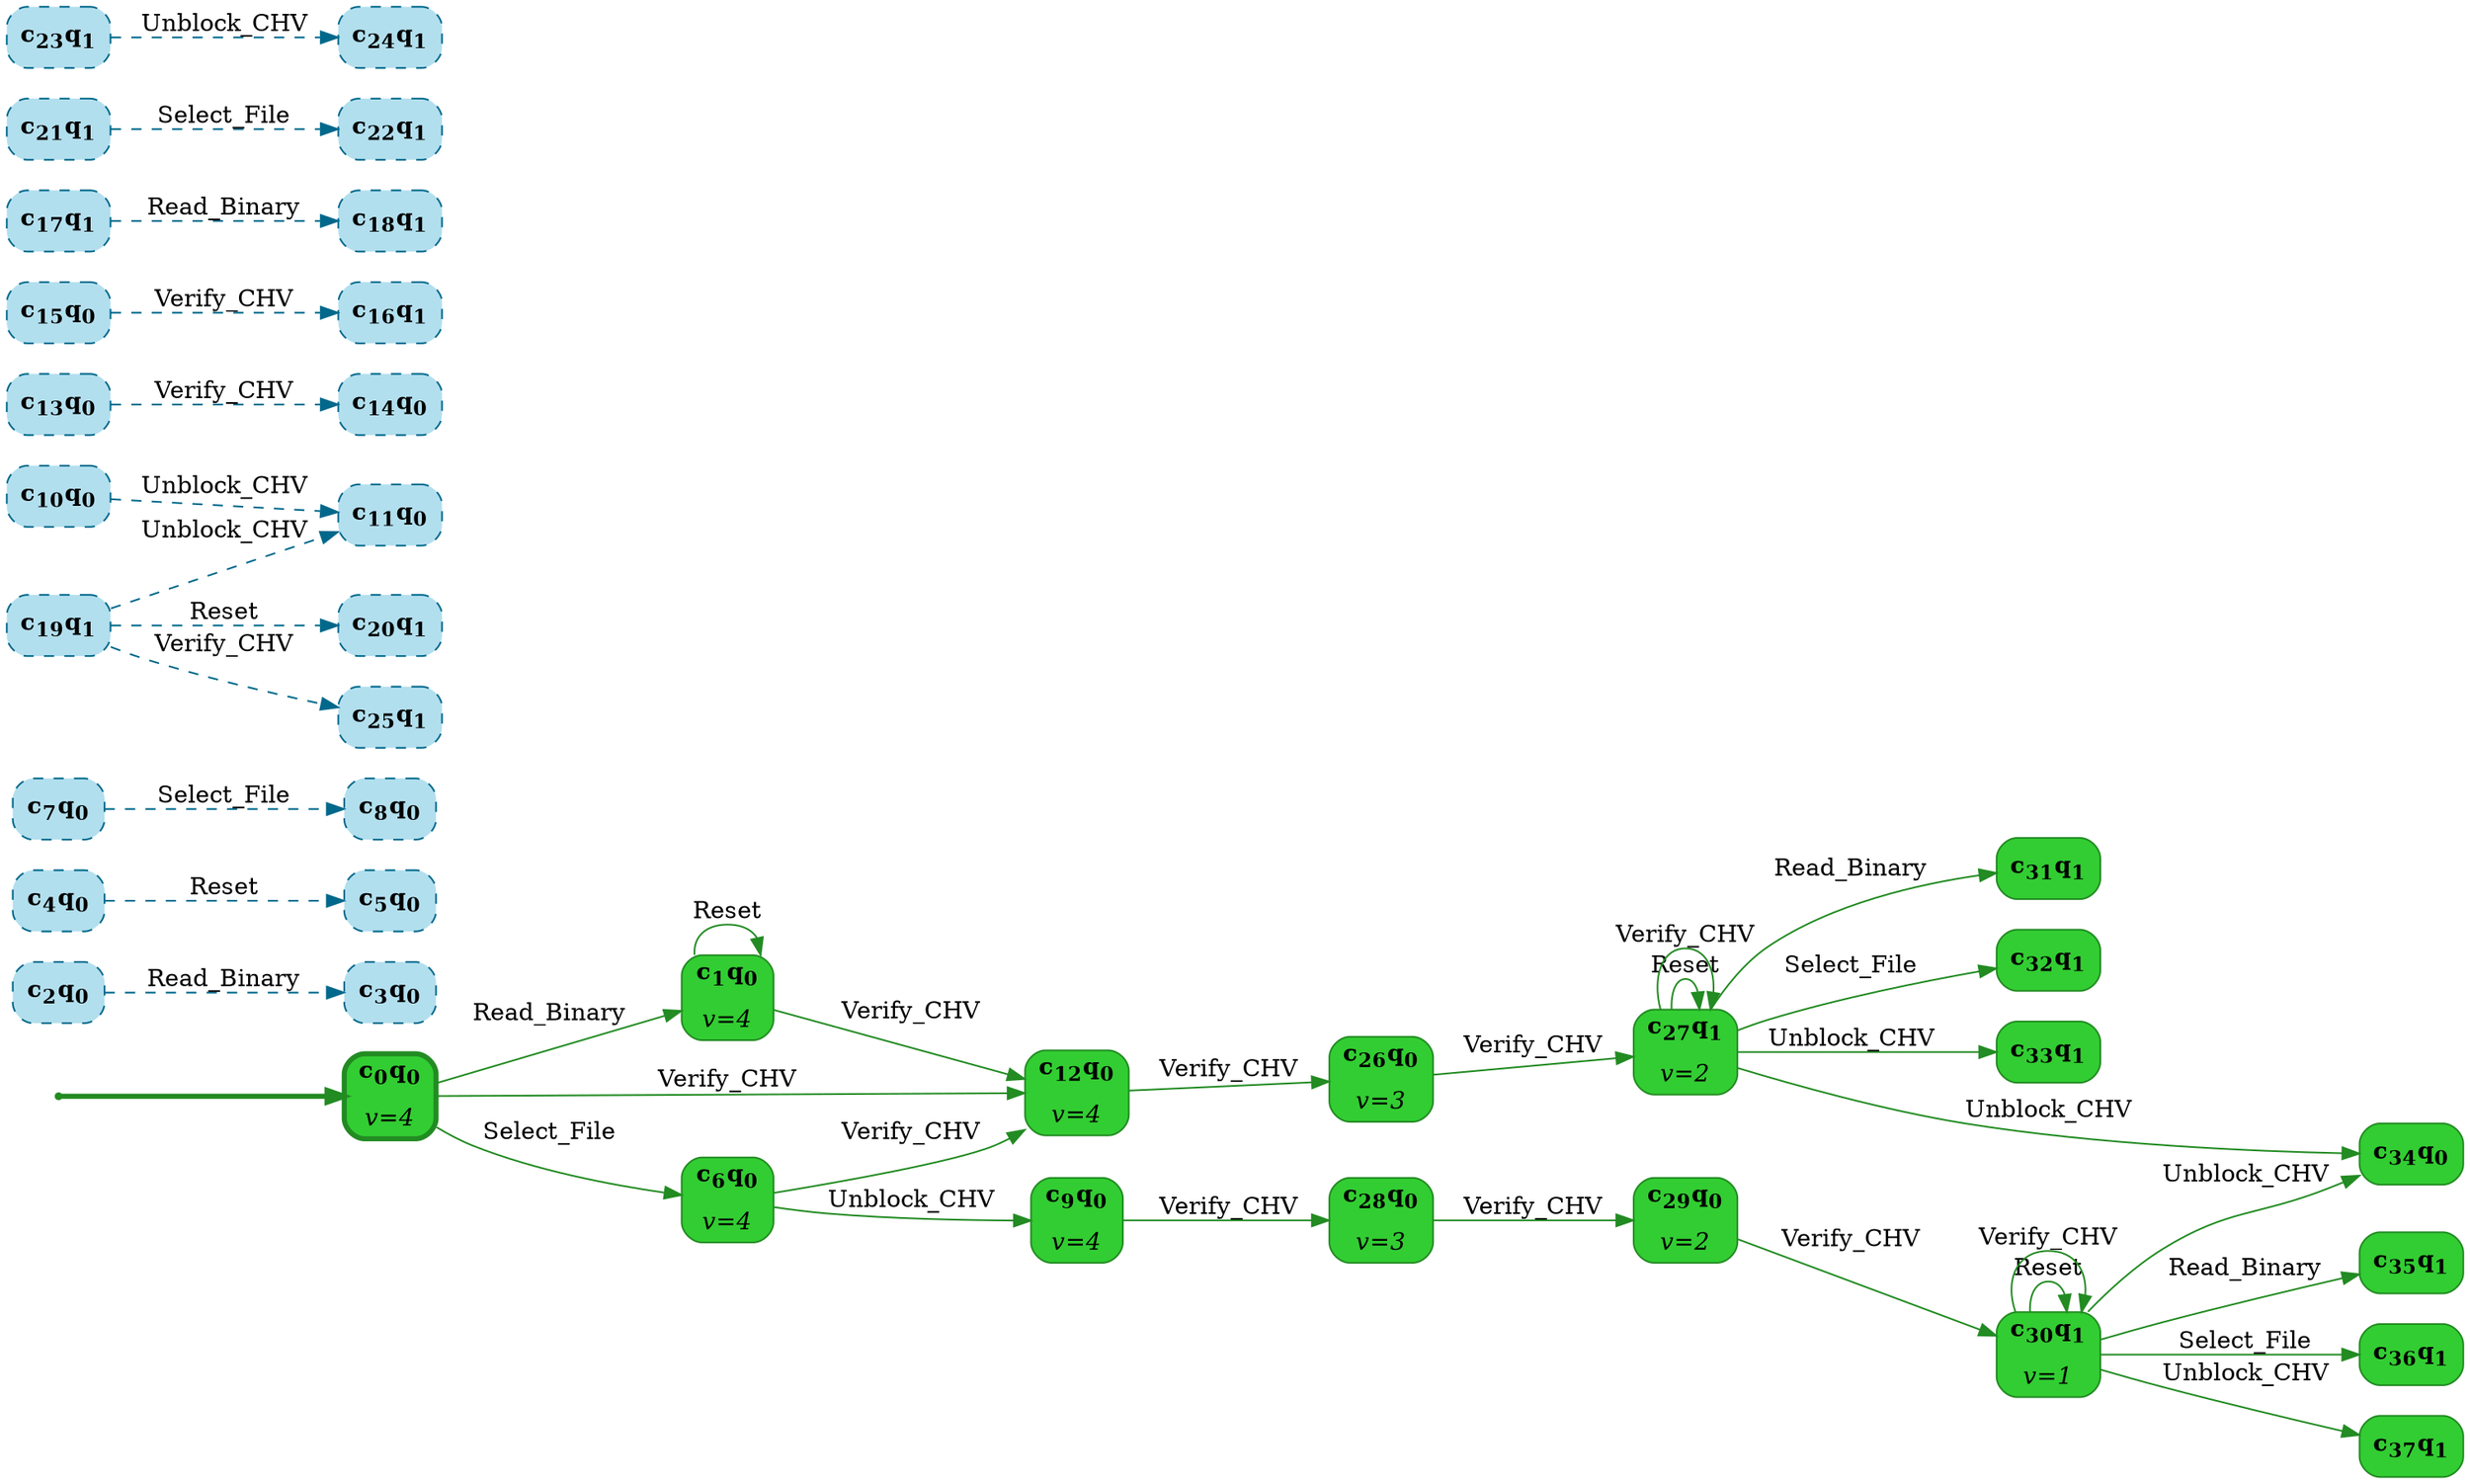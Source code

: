digraph g {

	rankdir="LR"

	__invisible__[shape="point", color="forestgreen"]
	c0q0[label=<<b>c<sub>0</sub>q<sub>0</sub></b><br/><br/><i>v=4</i>>, shape="box", style="rounded, filled", fillcolor="limegreen", color="forestgreen", penwidth=3] // Initial
	c1q0[label=<<b>c<sub>1</sub>q<sub>0</sub></b><br/><br/><i>v=4</i>>, shape="box", style="rounded, filled", fillcolor="limegreen", color="forestgreen"]
	c12q0[label=<<b>c<sub>12</sub>q<sub>0</sub></b><br/><br/><i>v=4</i>>, shape="box", style="rounded, filled", fillcolor="limegreen", color="forestgreen"]
	c26q0[label=<<b>c<sub>26</sub>q<sub>0</sub></b><br/><br/><i>v=3</i>>, shape="box", style="rounded, filled", fillcolor="limegreen", color="forestgreen"]
	c27q1[label=<<b>c<sub>27</sub>q<sub>1</sub></b><br/><br/><i>v=2</i>>, shape="box", style="rounded, filled", fillcolor="limegreen", color="forestgreen"]
	c31q1[label=<<b>c<sub>31</sub>q<sub>1</sub></b>>, shape="box", style="rounded, filled", fillcolor="limegreen", color="forestgreen"]
	c32q1[label=<<b>c<sub>32</sub>q<sub>1</sub></b>>, shape="box", style="rounded, filled", fillcolor="limegreen", color="forestgreen"]
	c33q1[label=<<b>c<sub>33</sub>q<sub>1</sub></b>>, shape="box", style="rounded, filled", fillcolor="limegreen", color="forestgreen"]
	c34q0[label=<<b>c<sub>34</sub>q<sub>0</sub></b>>, shape="box", style="rounded, filled", fillcolor="limegreen", color="forestgreen"]
	c6q0[label=<<b>c<sub>6</sub>q<sub>0</sub></b><br/><br/><i>v=4</i>>, shape="box", style="rounded, filled", fillcolor="limegreen", color="forestgreen"]
	c9q0[label=<<b>c<sub>9</sub>q<sub>0</sub></b><br/><br/><i>v=4</i>>, shape="box", style="rounded, filled", fillcolor="limegreen", color="forestgreen"]
	c28q0[label=<<b>c<sub>28</sub>q<sub>0</sub></b><br/><br/><i>v=3</i>>, shape="box", style="rounded, filled", fillcolor="limegreen", color="forestgreen"]
	c29q0[label=<<b>c<sub>29</sub>q<sub>0</sub></b><br/><br/><i>v=2</i>>, shape="box", style="rounded, filled", fillcolor="limegreen", color="forestgreen"]
	c30q1[label=<<b>c<sub>30</sub>q<sub>1</sub></b><br/><br/><i>v=1</i>>, shape="box", style="rounded, filled", fillcolor="limegreen", color="forestgreen"]
	c35q1[label=<<b>c<sub>35</sub>q<sub>1</sub></b>>, shape="box", style="rounded, filled", fillcolor="limegreen", color="forestgreen"]
	c36q1[label=<<b>c<sub>36</sub>q<sub>1</sub></b>>, shape="box", style="rounded, filled", fillcolor="limegreen", color="forestgreen"]
	c37q1[label=<<b>c<sub>37</sub>q<sub>1</sub></b>>, shape="box", style="rounded, filled", fillcolor="limegreen", color="forestgreen"]
	c2q0[label=<<b>c<sub>2</sub>q<sub>0</sub></b>>, shape="box", style="rounded, filled, dashed", fillcolor="lightblue2", color="deepskyblue4"]
	c3q0[label=<<b>c<sub>3</sub>q<sub>0</sub></b>>, shape="box", style="rounded, filled, dashed", fillcolor="lightblue2", color="deepskyblue4"]
	c4q0[label=<<b>c<sub>4</sub>q<sub>0</sub></b>>, shape="box", style="rounded, filled, dashed", fillcolor="lightblue2", color="deepskyblue4"]
	c5q0[label=<<b>c<sub>5</sub>q<sub>0</sub></b>>, shape="box", style="rounded, filled, dashed", fillcolor="lightblue2", color="deepskyblue4"]
	c7q0[label=<<b>c<sub>7</sub>q<sub>0</sub></b>>, shape="box", style="rounded, filled, dashed", fillcolor="lightblue2", color="deepskyblue4"]
	c8q0[label=<<b>c<sub>8</sub>q<sub>0</sub></b>>, shape="box", style="rounded, filled, dashed", fillcolor="lightblue2", color="deepskyblue4"]
	c10q0[label=<<b>c<sub>10</sub>q<sub>0</sub></b>>, shape="box", style="rounded, filled, dashed", fillcolor="lightblue2", color="deepskyblue4"]
	c11q0[label=<<b>c<sub>11</sub>q<sub>0</sub></b>>, shape="box", style="rounded, filled, dashed", fillcolor="lightblue2", color="deepskyblue4"]
	c13q0[label=<<b>c<sub>13</sub>q<sub>0</sub></b>>, shape="box", style="rounded, filled, dashed", fillcolor="lightblue2", color="deepskyblue4"]
	c14q0[label=<<b>c<sub>14</sub>q<sub>0</sub></b>>, shape="box", style="rounded, filled, dashed", fillcolor="lightblue2", color="deepskyblue4"]
	c15q0[label=<<b>c<sub>15</sub>q<sub>0</sub></b>>, shape="box", style="rounded, filled, dashed", fillcolor="lightblue2", color="deepskyblue4"]
	c16q1[label=<<b>c<sub>16</sub>q<sub>1</sub></b>>, shape="box", style="rounded, filled, dashed", fillcolor="lightblue2", color="deepskyblue4"]
	c17q1[label=<<b>c<sub>17</sub>q<sub>1</sub></b>>, shape="box", style="rounded, filled, dashed", fillcolor="lightblue2", color="deepskyblue4"]
	c18q1[label=<<b>c<sub>18</sub>q<sub>1</sub></b>>, shape="box", style="rounded, filled, dashed", fillcolor="lightblue2", color="deepskyblue4"]
	c19q1[label=<<b>c<sub>19</sub>q<sub>1</sub></b>>, shape="box", style="rounded, filled, dashed", fillcolor="lightblue2", color="deepskyblue4"]
	c20q1[label=<<b>c<sub>20</sub>q<sub>1</sub></b>>, shape="box", style="rounded, filled, dashed", fillcolor="lightblue2", color="deepskyblue4"]
	c21q1[label=<<b>c<sub>21</sub>q<sub>1</sub></b>>, shape="box", style="rounded, filled, dashed", fillcolor="lightblue2", color="deepskyblue4"]
	c22q1[label=<<b>c<sub>22</sub>q<sub>1</sub></b>>, shape="box", style="rounded, filled, dashed", fillcolor="lightblue2", color="deepskyblue4"]
	c23q1[label=<<b>c<sub>23</sub>q<sub>1</sub></b>>, shape="box", style="rounded, filled, dashed", fillcolor="lightblue2", color="deepskyblue4"]
	c24q1[label=<<b>c<sub>24</sub>q<sub>1</sub></b>>, shape="box", style="rounded, filled, dashed", fillcolor="lightblue2", color="deepskyblue4"]
	c25q1[label=<<b>c<sub>25</sub>q<sub>1</sub></b>>, shape="box", style="rounded, filled, dashed", fillcolor="lightblue2", color="deepskyblue4"]

	__invisible__ -> c0q0[penwidth=3, color="forestgreen"]
	c0q0 -> c1q0[label=<Read_Binary>, color="forestgreen"]
	c1q0 -> c1q0[label=<Reset>, color="forestgreen"]
	c1q0 -> c12q0[label=<Verify_CHV>, color="forestgreen"]
	c12q0 -> c26q0[label=<Verify_CHV>, color="forestgreen"]
	c26q0 -> c27q1[label=<Verify_CHV>, color="forestgreen"]
	c27q1 -> c31q1[label=<Read_Binary>, color="forestgreen"]
	c27q1 -> c27q1[label=<Reset>, color="forestgreen"]
	c27q1 -> c32q1[label=<Select_File>, color="forestgreen"]
	c27q1 -> c33q1[label=<Unblock_CHV>, color="forestgreen"]
	c27q1 -> c34q0[label=<Unblock_CHV>, color="forestgreen"]
	c27q1 -> c27q1[label=<Verify_CHV>, color="forestgreen"]
	c0q0 -> c6q0[label=<Select_File>, color="forestgreen"]
	c6q0 -> c9q0[label=<Unblock_CHV>, color="forestgreen"]
	c9q0 -> c28q0[label=<Verify_CHV>, color="forestgreen"]
	c28q0 -> c29q0[label=<Verify_CHV>, color="forestgreen"]
	c29q0 -> c30q1[label=<Verify_CHV>, color="forestgreen"]
	c30q1 -> c35q1[label=<Read_Binary>, color="forestgreen"]
	c30q1 -> c30q1[label=<Reset>, color="forestgreen"]
	c30q1 -> c36q1[label=<Select_File>, color="forestgreen"]
	c30q1 -> c37q1[label=<Unblock_CHV>, color="forestgreen"]
	c30q1 -> c34q0[label=<Unblock_CHV>, color="forestgreen"]
	c30q1 -> c30q1[label=<Verify_CHV>, color="forestgreen"]
	c6q0 -> c12q0[label=<Verify_CHV>, color="forestgreen"]
	c0q0 -> c12q0[label=<Verify_CHV>, color="forestgreen"]
	c2q0 -> c3q0[label=<Read_Binary>, color="deepskyblue4", style="dashed"]
	c4q0 -> c5q0[label=<Reset>, color="deepskyblue4", style="dashed"]
	c7q0 -> c8q0[label=<Select_File>, color="deepskyblue4", style="dashed"]
	c10q0 -> c11q0[label=<Unblock_CHV>, color="deepskyblue4", style="dashed"]
	c13q0 -> c14q0[label=<Verify_CHV>, color="deepskyblue4", style="dashed"]
	c15q0 -> c16q1[label=<Verify_CHV>, color="deepskyblue4", style="dashed"]
	c17q1 -> c18q1[label=<Read_Binary>, color="deepskyblue4", style="dashed"]
	c19q1 -> c20q1[label=<Reset>, color="deepskyblue4", style="dashed"]
	c21q1 -> c22q1[label=<Select_File>, color="deepskyblue4", style="dashed"]
	c23q1 -> c24q1[label=<Unblock_CHV>, color="deepskyblue4", style="dashed"]
	c19q1 -> c11q0[label=<Unblock_CHV>, color="deepskyblue4", style="dashed"]
	c19q1 -> c25q1[label=<Verify_CHV>, color="deepskyblue4", style="dashed"]

}
